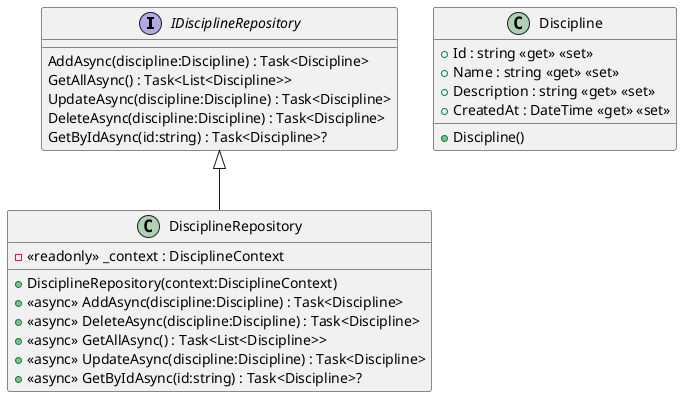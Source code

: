 @startuml
interface IDisciplineRepository {
    AddAsync(discipline:Discipline) : Task<Discipline>
    GetAllAsync() : Task<List<Discipline>>
    UpdateAsync(discipline:Discipline) : Task<Discipline>
    DeleteAsync(discipline:Discipline) : Task<Discipline>
    GetByIdAsync(id:string) : Task<Discipline>?
}
class DisciplineRepository {
    - <<readonly>> _context : DisciplineContext
    + DisciplineRepository(context:DisciplineContext)
    + <<async>> AddAsync(discipline:Discipline) : Task<Discipline>
    + <<async>> DeleteAsync(discipline:Discipline) : Task<Discipline>
    + <<async>> GetAllAsync() : Task<List<Discipline>>
    + <<async>> UpdateAsync(discipline:Discipline) : Task<Discipline>
    + <<async>> GetByIdAsync(id:string) : Task<Discipline>?
}
IDisciplineRepository <|-- DisciplineRepository

class Discipline {
    + Discipline()
    + Id : string <<get>> <<set>>
    + Name : string <<get>> <<set>>
    + Description : string <<get>> <<set>>
    + CreatedAt : DateTime <<get>> <<set>>
}
@enduml
